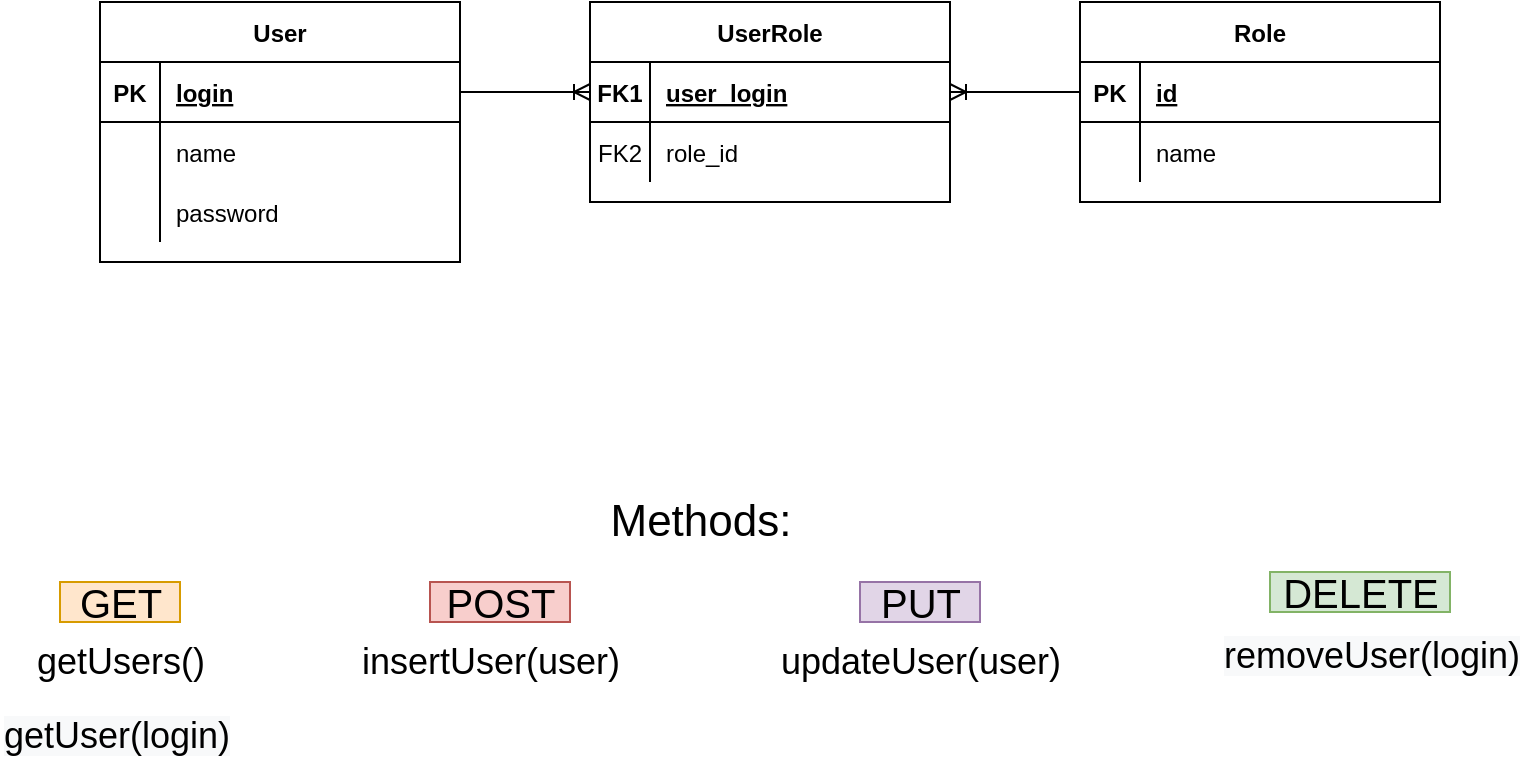 <mxfile version="14.7.8" type="device"><diagram id="R2lEEEUBdFMjLlhIrx00" name="Page-1"><mxGraphModel dx="1422" dy="762" grid="1" gridSize="10" guides="1" tooltips="1" connect="1" arrows="1" fold="1" page="1" pageScale="1" pageWidth="850" pageHeight="1100" math="0" shadow="0" extFonts="Permanent Marker^https://fonts.googleapis.com/css?family=Permanent+Marker"><root><mxCell id="0"/><mxCell id="1" parent="0"/><mxCell id="WMChPXxKGnpikq4zRCXd-4" value="User" style="shape=table;startSize=30;container=1;collapsible=1;childLayout=tableLayout;fixedRows=1;rowLines=0;fontStyle=1;align=center;resizeLast=1;" vertex="1" parent="1"><mxGeometry x="90" y="140" width="180" height="130" as="geometry"/></mxCell><mxCell id="WMChPXxKGnpikq4zRCXd-5" value="" style="shape=partialRectangle;collapsible=0;dropTarget=0;pointerEvents=0;fillColor=none;top=0;left=0;bottom=1;right=0;points=[[0,0.5],[1,0.5]];portConstraint=eastwest;" vertex="1" parent="WMChPXxKGnpikq4zRCXd-4"><mxGeometry y="30" width="180" height="30" as="geometry"/></mxCell><mxCell id="WMChPXxKGnpikq4zRCXd-6" value="PK" style="shape=partialRectangle;connectable=0;fillColor=none;top=0;left=0;bottom=0;right=0;fontStyle=1;overflow=hidden;" vertex="1" parent="WMChPXxKGnpikq4zRCXd-5"><mxGeometry width="30" height="30" as="geometry"/></mxCell><mxCell id="WMChPXxKGnpikq4zRCXd-7" value="login" style="shape=partialRectangle;connectable=0;fillColor=none;top=0;left=0;bottom=0;right=0;align=left;spacingLeft=6;fontStyle=5;overflow=hidden;" vertex="1" parent="WMChPXxKGnpikq4zRCXd-5"><mxGeometry x="30" width="150" height="30" as="geometry"/></mxCell><mxCell id="WMChPXxKGnpikq4zRCXd-8" value="" style="shape=partialRectangle;collapsible=0;dropTarget=0;pointerEvents=0;fillColor=none;top=0;left=0;bottom=0;right=0;points=[[0,0.5],[1,0.5]];portConstraint=eastwest;" vertex="1" parent="WMChPXxKGnpikq4zRCXd-4"><mxGeometry y="60" width="180" height="30" as="geometry"/></mxCell><mxCell id="WMChPXxKGnpikq4zRCXd-9" value="" style="shape=partialRectangle;connectable=0;fillColor=none;top=0;left=0;bottom=0;right=0;editable=1;overflow=hidden;" vertex="1" parent="WMChPXxKGnpikq4zRCXd-8"><mxGeometry width="30" height="30" as="geometry"/></mxCell><mxCell id="WMChPXxKGnpikq4zRCXd-10" value="name" style="shape=partialRectangle;connectable=0;fillColor=none;top=0;left=0;bottom=0;right=0;align=left;spacingLeft=6;overflow=hidden;" vertex="1" parent="WMChPXxKGnpikq4zRCXd-8"><mxGeometry x="30" width="150" height="30" as="geometry"/></mxCell><mxCell id="WMChPXxKGnpikq4zRCXd-11" value="" style="shape=partialRectangle;collapsible=0;dropTarget=0;pointerEvents=0;fillColor=none;top=0;left=0;bottom=0;right=0;points=[[0,0.5],[1,0.5]];portConstraint=eastwest;" vertex="1" parent="WMChPXxKGnpikq4zRCXd-4"><mxGeometry y="90" width="180" height="30" as="geometry"/></mxCell><mxCell id="WMChPXxKGnpikq4zRCXd-12" value="" style="shape=partialRectangle;connectable=0;fillColor=none;top=0;left=0;bottom=0;right=0;editable=1;overflow=hidden;" vertex="1" parent="WMChPXxKGnpikq4zRCXd-11"><mxGeometry width="30" height="30" as="geometry"/></mxCell><mxCell id="WMChPXxKGnpikq4zRCXd-13" value="password" style="shape=partialRectangle;connectable=0;fillColor=none;top=0;left=0;bottom=0;right=0;align=left;spacingLeft=6;overflow=hidden;" vertex="1" parent="WMChPXxKGnpikq4zRCXd-11"><mxGeometry x="30" width="150" height="30" as="geometry"/></mxCell><mxCell id="WMChPXxKGnpikq4zRCXd-17" value="Role" style="shape=table;startSize=30;container=1;collapsible=1;childLayout=tableLayout;fixedRows=1;rowLines=0;fontStyle=1;align=center;resizeLast=1;" vertex="1" parent="1"><mxGeometry x="580" y="140" width="180" height="100" as="geometry"/></mxCell><mxCell id="WMChPXxKGnpikq4zRCXd-18" value="" style="shape=partialRectangle;collapsible=0;dropTarget=0;pointerEvents=0;fillColor=none;top=0;left=0;bottom=1;right=0;points=[[0,0.5],[1,0.5]];portConstraint=eastwest;" vertex="1" parent="WMChPXxKGnpikq4zRCXd-17"><mxGeometry y="30" width="180" height="30" as="geometry"/></mxCell><mxCell id="WMChPXxKGnpikq4zRCXd-19" value="PK" style="shape=partialRectangle;connectable=0;fillColor=none;top=0;left=0;bottom=0;right=0;fontStyle=1;overflow=hidden;" vertex="1" parent="WMChPXxKGnpikq4zRCXd-18"><mxGeometry width="30" height="30" as="geometry"/></mxCell><mxCell id="WMChPXxKGnpikq4zRCXd-20" value="id" style="shape=partialRectangle;connectable=0;fillColor=none;top=0;left=0;bottom=0;right=0;align=left;spacingLeft=6;fontStyle=5;overflow=hidden;" vertex="1" parent="WMChPXxKGnpikq4zRCXd-18"><mxGeometry x="30" width="150" height="30" as="geometry"/></mxCell><mxCell id="WMChPXxKGnpikq4zRCXd-21" value="" style="shape=partialRectangle;collapsible=0;dropTarget=0;pointerEvents=0;fillColor=none;top=0;left=0;bottom=0;right=0;points=[[0,0.5],[1,0.5]];portConstraint=eastwest;" vertex="1" parent="WMChPXxKGnpikq4zRCXd-17"><mxGeometry y="60" width="180" height="30" as="geometry"/></mxCell><mxCell id="WMChPXxKGnpikq4zRCXd-22" value="" style="shape=partialRectangle;connectable=0;fillColor=none;top=0;left=0;bottom=0;right=0;editable=1;overflow=hidden;" vertex="1" parent="WMChPXxKGnpikq4zRCXd-21"><mxGeometry width="30" height="30" as="geometry"/></mxCell><mxCell id="WMChPXxKGnpikq4zRCXd-23" value="name" style="shape=partialRectangle;connectable=0;fillColor=none;top=0;left=0;bottom=0;right=0;align=left;spacingLeft=6;overflow=hidden;" vertex="1" parent="WMChPXxKGnpikq4zRCXd-21"><mxGeometry x="30" width="150" height="30" as="geometry"/></mxCell><mxCell id="WMChPXxKGnpikq4zRCXd-27" value="UserRole" style="shape=table;startSize=30;container=1;collapsible=1;childLayout=tableLayout;fixedRows=1;rowLines=0;fontStyle=1;align=center;resizeLast=1;" vertex="1" parent="1"><mxGeometry x="335" y="140" width="180" height="100" as="geometry"/></mxCell><mxCell id="WMChPXxKGnpikq4zRCXd-28" value="" style="shape=partialRectangle;collapsible=0;dropTarget=0;pointerEvents=0;fillColor=none;top=0;left=0;bottom=1;right=0;points=[[0,0.5],[1,0.5]];portConstraint=eastwest;" vertex="1" parent="WMChPXxKGnpikq4zRCXd-27"><mxGeometry y="30" width="180" height="30" as="geometry"/></mxCell><mxCell id="WMChPXxKGnpikq4zRCXd-29" value="FK1" style="shape=partialRectangle;connectable=0;fillColor=none;top=0;left=0;bottom=0;right=0;fontStyle=1;overflow=hidden;" vertex="1" parent="WMChPXxKGnpikq4zRCXd-28"><mxGeometry width="30" height="30" as="geometry"/></mxCell><mxCell id="WMChPXxKGnpikq4zRCXd-30" value="user_login" style="shape=partialRectangle;connectable=0;fillColor=none;top=0;left=0;bottom=0;right=0;align=left;spacingLeft=6;fontStyle=5;overflow=hidden;" vertex="1" parent="WMChPXxKGnpikq4zRCXd-28"><mxGeometry x="30" width="150" height="30" as="geometry"/></mxCell><mxCell id="WMChPXxKGnpikq4zRCXd-31" value="" style="shape=partialRectangle;collapsible=0;dropTarget=0;pointerEvents=0;fillColor=none;top=0;left=0;bottom=0;right=0;points=[[0,0.5],[1,0.5]];portConstraint=eastwest;" vertex="1" parent="WMChPXxKGnpikq4zRCXd-27"><mxGeometry y="60" width="180" height="30" as="geometry"/></mxCell><mxCell id="WMChPXxKGnpikq4zRCXd-32" value="FK2" style="shape=partialRectangle;connectable=0;fillColor=none;top=0;left=0;bottom=0;right=0;editable=1;overflow=hidden;" vertex="1" parent="WMChPXxKGnpikq4zRCXd-31"><mxGeometry width="30" height="30" as="geometry"/></mxCell><mxCell id="WMChPXxKGnpikq4zRCXd-33" value="role_id" style="shape=partialRectangle;connectable=0;fillColor=none;top=0;left=0;bottom=0;right=0;align=left;spacingLeft=6;overflow=hidden;" vertex="1" parent="WMChPXxKGnpikq4zRCXd-31"><mxGeometry x="30" width="150" height="30" as="geometry"/></mxCell><mxCell id="WMChPXxKGnpikq4zRCXd-35" value="" style="edgeStyle=entityRelationEdgeStyle;fontSize=12;html=1;endArrow=ERoneToMany;exitX=1;exitY=0.5;exitDx=0;exitDy=0;entryX=0;entryY=0.5;entryDx=0;entryDy=0;" edge="1" parent="1" source="WMChPXxKGnpikq4zRCXd-5" target="WMChPXxKGnpikq4zRCXd-28"><mxGeometry width="100" height="100" relative="1" as="geometry"><mxPoint x="390" y="320" as="sourcePoint"/><mxPoint x="490" y="220" as="targetPoint"/></mxGeometry></mxCell><mxCell id="WMChPXxKGnpikq4zRCXd-36" value="" style="edgeStyle=entityRelationEdgeStyle;fontSize=12;html=1;endArrow=ERoneToMany;exitX=0;exitY=0.5;exitDx=0;exitDy=0;entryX=1;entryY=0.5;entryDx=0;entryDy=0;" edge="1" parent="1" source="WMChPXxKGnpikq4zRCXd-18" target="WMChPXxKGnpikq4zRCXd-28"><mxGeometry width="100" height="100" relative="1" as="geometry"><mxPoint x="280" y="195" as="sourcePoint"/><mxPoint x="345" y="195" as="targetPoint"/></mxGeometry></mxCell><mxCell id="WMChPXxKGnpikq4zRCXd-37" value="&lt;font style=&quot;font-size: 22px&quot;&gt;Methods:&lt;/font&gt;" style="text;html=1;align=center;verticalAlign=middle;resizable=0;points=[];autosize=1;strokeColor=none;" vertex="1" parent="1"><mxGeometry x="335" y="390" width="110" height="20" as="geometry"/></mxCell><mxCell id="WMChPXxKGnpikq4zRCXd-38" value="&lt;font style=&quot;font-size: 18px&quot;&gt;getUsers()&lt;/font&gt;" style="text;html=1;align=center;verticalAlign=middle;resizable=0;points=[];autosize=1;strokeColor=none;" vertex="1" parent="1"><mxGeometry x="50" y="460" width="100" height="20" as="geometry"/></mxCell><mxCell id="WMChPXxKGnpikq4zRCXd-39" value="&lt;font style=&quot;font-size: 20px&quot;&gt;GET&lt;/font&gt;" style="text;html=1;align=center;verticalAlign=middle;resizable=0;points=[];autosize=1;strokeColor=#d79b00;fillColor=#ffe6cc;" vertex="1" parent="1"><mxGeometry x="70" y="430" width="60" height="20" as="geometry"/></mxCell><mxCell id="WMChPXxKGnpikq4zRCXd-40" value="&lt;span style=&quot;color: rgb(0 , 0 , 0) ; font-family: &amp;#34;helvetica&amp;#34; ; font-size: 18px ; font-style: normal ; font-weight: 400 ; letter-spacing: normal ; text-align: center ; text-indent: 0px ; text-transform: none ; word-spacing: 0px ; background-color: rgb(248 , 249 , 250) ; display: inline ; float: none&quot;&gt;getUser(login)&lt;/span&gt;" style="text;whiteSpace=wrap;html=1;" vertex="1" parent="1"><mxGeometry x="40" y="490" width="110" height="30" as="geometry"/></mxCell><mxCell id="WMChPXxKGnpikq4zRCXd-41" value="&lt;font style=&quot;font-size: 20px&quot;&gt;POST&lt;/font&gt;" style="text;html=1;align=center;verticalAlign=middle;resizable=0;points=[];autosize=1;strokeColor=#b85450;fillColor=#f8cecc;" vertex="1" parent="1"><mxGeometry x="255" y="430" width="70" height="20" as="geometry"/></mxCell><mxCell id="WMChPXxKGnpikq4zRCXd-42" value="&lt;font style=&quot;font-size: 18px&quot;&gt;insertUser(user)&lt;/font&gt;" style="text;html=1;align=center;verticalAlign=middle;resizable=0;points=[];autosize=1;strokeColor=none;" vertex="1" parent="1"><mxGeometry x="215" y="460" width="140" height="20" as="geometry"/></mxCell><mxCell id="WMChPXxKGnpikq4zRCXd-43" value="&lt;font style=&quot;font-size: 20px&quot;&gt;PUT&lt;/font&gt;" style="text;html=1;align=center;verticalAlign=middle;resizable=0;points=[];autosize=1;strokeColor=#9673a6;fillColor=#e1d5e7;" vertex="1" parent="1"><mxGeometry x="470" y="430" width="60" height="20" as="geometry"/></mxCell><mxCell id="WMChPXxKGnpikq4zRCXd-44" value="&lt;font style=&quot;font-size: 18px&quot;&gt;updateUser(user)&lt;/font&gt;" style="text;html=1;align=center;verticalAlign=middle;resizable=0;points=[];autosize=1;strokeColor=none;" vertex="1" parent="1"><mxGeometry x="420" y="460" width="160" height="20" as="geometry"/></mxCell><mxCell id="WMChPXxKGnpikq4zRCXd-45" value="&lt;font style=&quot;font-size: 20px&quot;&gt;DELETE&lt;/font&gt;" style="text;html=1;align=center;verticalAlign=middle;resizable=0;points=[];autosize=1;strokeColor=#82b366;fillColor=#d5e8d4;" vertex="1" parent="1"><mxGeometry x="675" y="425" width="90" height="20" as="geometry"/></mxCell><mxCell id="WMChPXxKGnpikq4zRCXd-46" value="&lt;span style=&quot;color: rgb(0 , 0 , 0) ; font-family: &amp;#34;helvetica&amp;#34; ; font-size: 18px ; font-style: normal ; font-weight: 400 ; letter-spacing: normal ; text-align: center ; text-indent: 0px ; text-transform: none ; word-spacing: 0px ; background-color: rgb(248 , 249 , 250) ; display: inline ; float: none&quot;&gt;removeUser(login)&lt;/span&gt;" style="text;whiteSpace=wrap;html=1;" vertex="1" parent="1"><mxGeometry x="650" y="450" width="130" height="30" as="geometry"/></mxCell><mxCell id="WMChPXxKGnpikq4zRCXd-47" value="&lt;font style=&quot;font-size: 20px&quot;&gt;PUT&lt;/font&gt;" style="text;html=1;align=center;verticalAlign=middle;resizable=0;points=[];autosize=1;strokeColor=#9673a6;fillColor=#e1d5e7;" vertex="1" parent="1"><mxGeometry x="470" y="430" width="60" height="20" as="geometry"/></mxCell><mxCell id="WMChPXxKGnpikq4zRCXd-49" value="&lt;font style=&quot;font-size: 20px&quot;&gt;DELETE&lt;/font&gt;" style="text;html=1;align=center;verticalAlign=middle;resizable=0;points=[];autosize=1;strokeColor=#82b366;fillColor=#d5e8d4;" vertex="1" parent="1"><mxGeometry x="675" y="425" width="90" height="20" as="geometry"/></mxCell></root></mxGraphModel></diagram></mxfile>